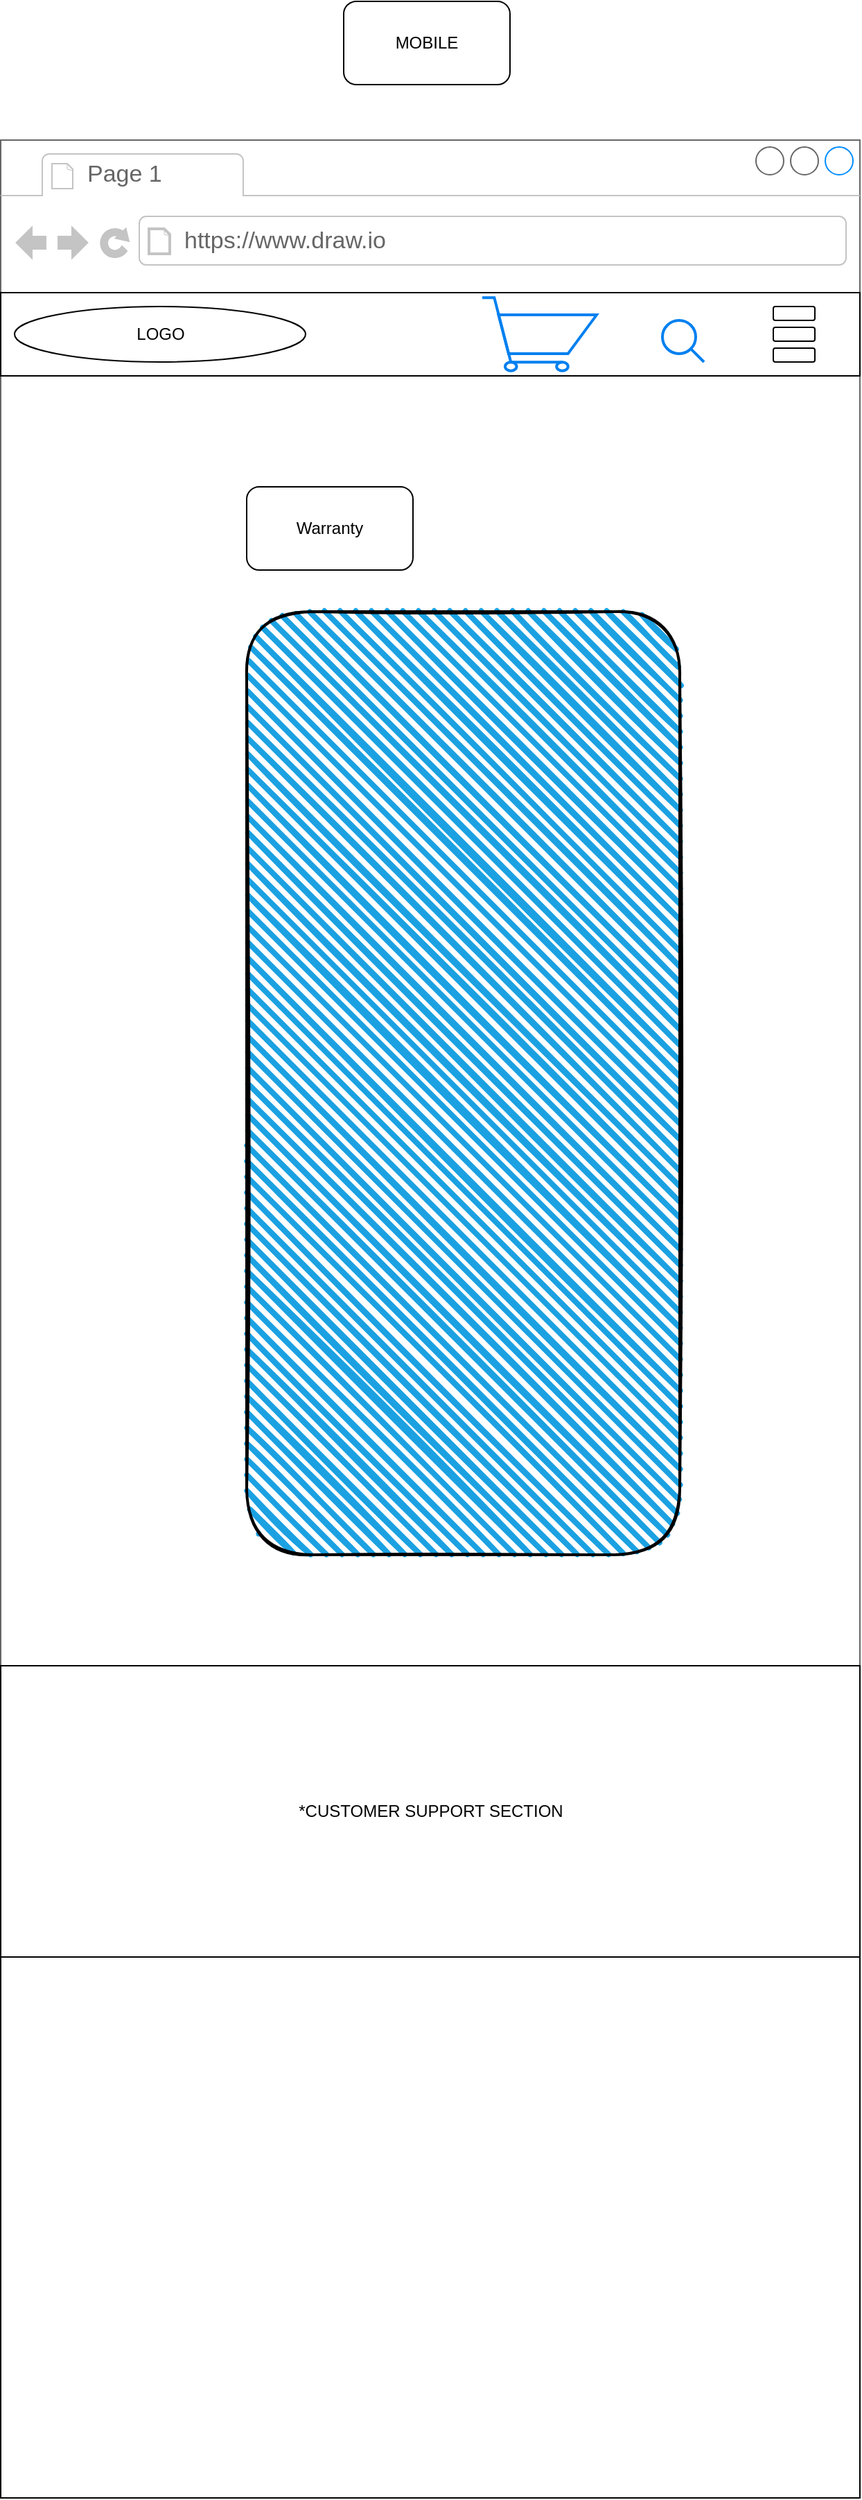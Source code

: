 <mxfile>
    <diagram id="9Af1ADSgS3zKXge7MiFx" name="Page-1">
        <mxGraphModel dx="1516" dy="779" grid="1" gridSize="10" guides="1" tooltips="1" connect="1" arrows="1" fold="1" page="1" pageScale="1" pageWidth="850" pageHeight="1100" math="0" shadow="0">
            <root>
                <mxCell id="0"/>
                <mxCell id="1" parent="0"/>
                <mxCell id="2" value="MOBILE" style="rounded=1;whiteSpace=wrap;html=1;" vertex="1" parent="1">
                    <mxGeometry x="230" y="90" width="120" height="60" as="geometry"/>
                </mxCell>
                <mxCell id="3" value="" style="strokeWidth=1;shadow=0;dashed=0;align=center;html=1;shape=mxgraph.mockup.containers.browserWindow;rSize=0;strokeColor=#666666;strokeColor2=#008cff;strokeColor3=#c4c4c4;mainText=,;recursiveResize=0;" vertex="1" parent="1">
                    <mxGeometry x="-17.5" y="190" width="620" height="1700" as="geometry"/>
                </mxCell>
                <mxCell id="4" value="Page 1" style="strokeWidth=1;shadow=0;dashed=0;align=center;html=1;shape=mxgraph.mockup.containers.anchor;fontSize=17;fontColor=#666666;align=left;" vertex="1" parent="3">
                    <mxGeometry x="60" y="12" width="110" height="26" as="geometry"/>
                </mxCell>
                <mxCell id="5" value="https://www.draw.io" style="strokeWidth=1;shadow=0;dashed=0;align=center;html=1;shape=mxgraph.mockup.containers.anchor;rSize=0;fontSize=17;fontColor=#666666;align=left;" vertex="1" parent="3">
                    <mxGeometry x="130" y="60" width="250" height="26" as="geometry"/>
                </mxCell>
                <mxCell id="7" value="" style="rounded=0;whiteSpace=wrap;html=1;" vertex="1" parent="3">
                    <mxGeometry y="110" width="620" height="60" as="geometry"/>
                </mxCell>
                <mxCell id="8" value="LOGO" style="ellipse;whiteSpace=wrap;html=1;" vertex="1" parent="3">
                    <mxGeometry x="10" y="120" width="210" height="40" as="geometry"/>
                </mxCell>
                <mxCell id="10" value="" style="html=1;verticalLabelPosition=bottom;align=center;labelBackgroundColor=#ffffff;verticalAlign=top;strokeWidth=2;strokeColor=#0080F0;shadow=0;dashed=0;shape=mxgraph.ios7.icons.shopping_cart;" vertex="1" parent="3">
                    <mxGeometry x="347.5" y="113.63" width="82.5" height="52.75" as="geometry"/>
                </mxCell>
                <mxCell id="11" value="" style="rounded=1;whiteSpace=wrap;html=1;" vertex="1" parent="3">
                    <mxGeometry x="557.5" y="120" width="30" height="10" as="geometry"/>
                </mxCell>
                <mxCell id="12" value="" style="rounded=1;whiteSpace=wrap;html=1;" vertex="1" parent="3">
                    <mxGeometry x="557.5" y="135" width="30" height="10" as="geometry"/>
                </mxCell>
                <mxCell id="13" value="" style="rounded=1;whiteSpace=wrap;html=1;" vertex="1" parent="3">
                    <mxGeometry x="557.5" y="150" width="30" height="10" as="geometry"/>
                </mxCell>
                <mxCell id="14" value="" style="html=1;verticalLabelPosition=bottom;align=center;labelBackgroundColor=#ffffff;verticalAlign=top;strokeWidth=2;strokeColor=#0080F0;shadow=0;dashed=0;shape=mxgraph.ios7.icons.looking_glass;" vertex="1" parent="3">
                    <mxGeometry x="477.5" y="130" width="30" height="30" as="geometry"/>
                </mxCell>
                <mxCell id="15" value="Warranty" style="rounded=1;whiteSpace=wrap;html=1;" vertex="1" parent="3">
                    <mxGeometry x="177.5" y="250" width="120" height="60" as="geometry"/>
                </mxCell>
                <mxCell id="16" value="" style="rounded=1;whiteSpace=wrap;html=1;strokeWidth=2;fillWeight=4;hachureGap=8;hachureAngle=45;fillColor=#1ba1e2;sketch=1;" vertex="1" parent="3">
                    <mxGeometry x="177.5" y="340" width="312.5" height="680" as="geometry"/>
                </mxCell>
                <mxCell id="17" value="*CUSTOMER SUPPORT SECTION" style="rounded=0;whiteSpace=wrap;html=1;" vertex="1" parent="3">
                    <mxGeometry y="1100" width="620" height="210" as="geometry"/>
                </mxCell>
                <mxCell id="18" value="" style="rounded=0;whiteSpace=wrap;html=1;" vertex="1" parent="3">
                    <mxGeometry y="1310" width="620" height="390" as="geometry"/>
                </mxCell>
            </root>
        </mxGraphModel>
    </diagram>
</mxfile>
